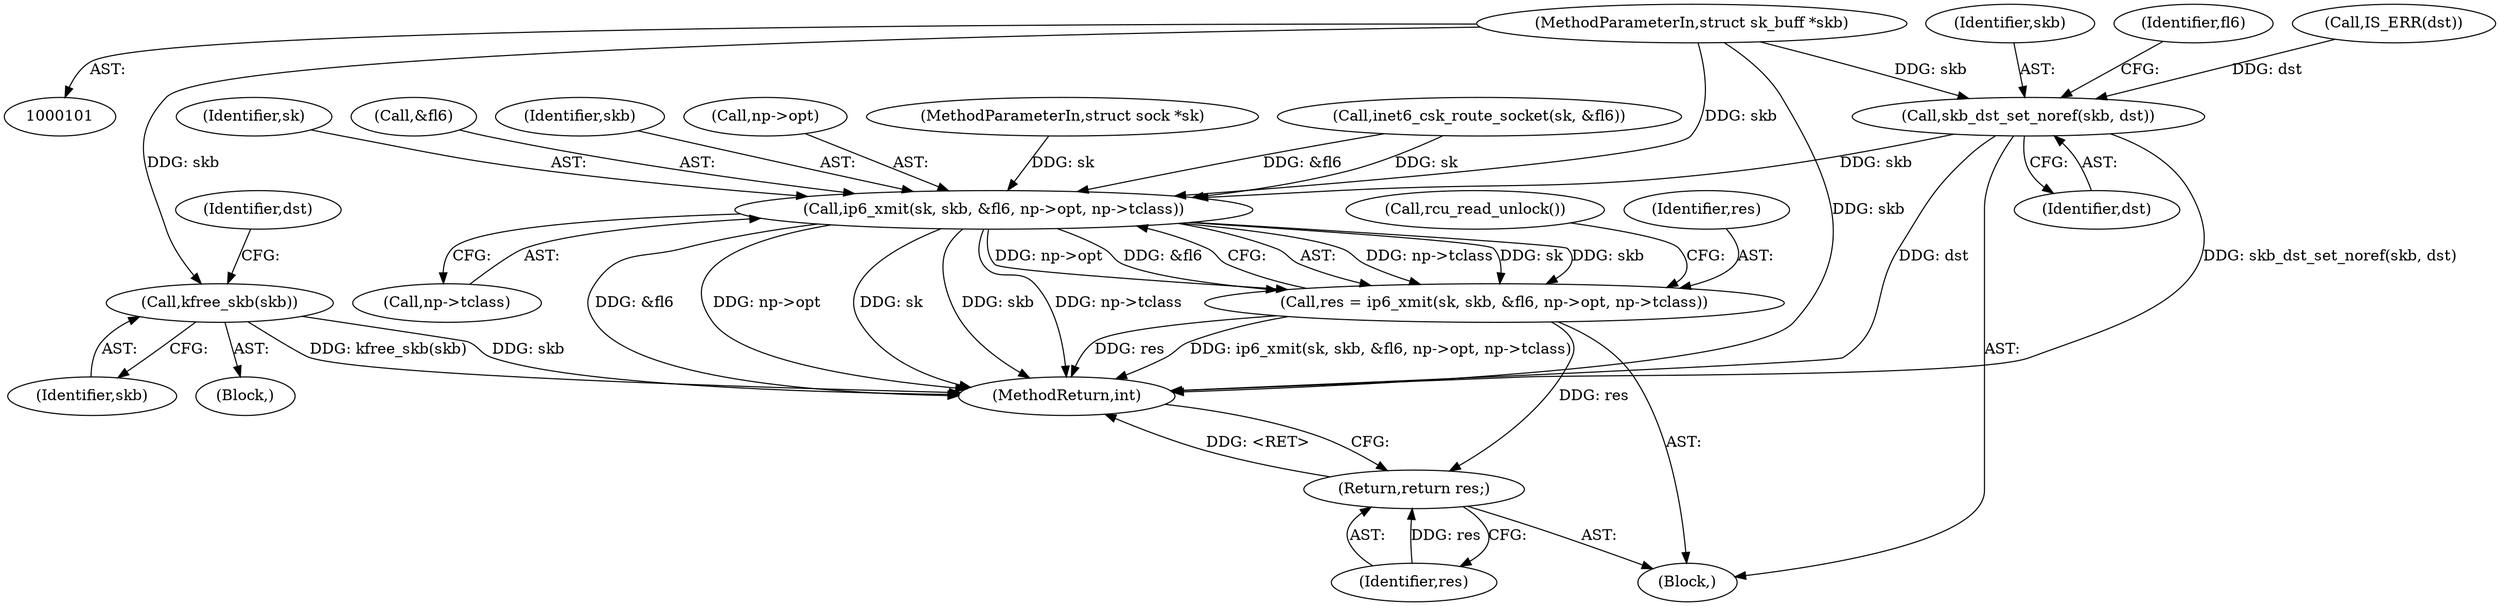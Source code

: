 digraph "1_linux_45f6fad84cc305103b28d73482b344d7f5b76f39_9@pointer" {
"1000103" [label="(MethodParameterIn,struct sk_buff *skb)"];
"1000136" [label="(Call,kfree_skb(skb))"];
"1000142" [label="(Call,skb_dst_set_noref(skb, dst))"];
"1000154" [label="(Call,ip6_xmit(sk, skb, &fl6, np->opt, np->tclass))"];
"1000152" [label="(Call,res = ip6_xmit(sk, skb, &fl6, np->opt, np->tclass))"];
"1000166" [label="(Return,return res;)"];
"1000166" [label="(Return,return res;)"];
"1000143" [label="(Identifier,skb)"];
"1000137" [label="(Identifier,skb)"];
"1000167" [label="(Identifier,res)"];
"1000155" [label="(Identifier,sk)"];
"1000157" [label="(Call,&fl6)"];
"1000140" [label="(Identifier,dst)"];
"1000165" [label="(Call,rcu_read_unlock())"];
"1000142" [label="(Call,skb_dst_set_noref(skb, dst))"];
"1000156" [label="(Identifier,skb)"];
"1000136" [label="(Call,kfree_skb(skb))"];
"1000147" [label="(Identifier,fl6)"];
"1000153" [label="(Identifier,res)"];
"1000159" [label="(Call,np->opt)"];
"1000162" [label="(Call,np->tclass)"];
"1000168" [label="(MethodReturn,int)"];
"1000103" [label="(MethodParameterIn,struct sk_buff *skb)"];
"1000102" [label="(MethodParameterIn,struct sock *sk)"];
"1000116" [label="(Call,inet6_csk_route_socket(sk, &fl6))"];
"1000154" [label="(Call,ip6_xmit(sk, skb, &fl6, np->opt, np->tclass))"];
"1000152" [label="(Call,res = ip6_xmit(sk, skb, &fl6, np->opt, np->tclass))"];
"1000105" [label="(Block,)"];
"1000121" [label="(Call,IS_ERR(dst))"];
"1000123" [label="(Block,)"];
"1000144" [label="(Identifier,dst)"];
"1000103" -> "1000101"  [label="AST: "];
"1000103" -> "1000168"  [label="DDG: skb"];
"1000103" -> "1000136"  [label="DDG: skb"];
"1000103" -> "1000142"  [label="DDG: skb"];
"1000103" -> "1000154"  [label="DDG: skb"];
"1000136" -> "1000123"  [label="AST: "];
"1000136" -> "1000137"  [label="CFG: "];
"1000137" -> "1000136"  [label="AST: "];
"1000140" -> "1000136"  [label="CFG: "];
"1000136" -> "1000168"  [label="DDG: kfree_skb(skb)"];
"1000136" -> "1000168"  [label="DDG: skb"];
"1000142" -> "1000105"  [label="AST: "];
"1000142" -> "1000144"  [label="CFG: "];
"1000143" -> "1000142"  [label="AST: "];
"1000144" -> "1000142"  [label="AST: "];
"1000147" -> "1000142"  [label="CFG: "];
"1000142" -> "1000168"  [label="DDG: skb_dst_set_noref(skb, dst)"];
"1000142" -> "1000168"  [label="DDG: dst"];
"1000121" -> "1000142"  [label="DDG: dst"];
"1000142" -> "1000154"  [label="DDG: skb"];
"1000154" -> "1000152"  [label="AST: "];
"1000154" -> "1000162"  [label="CFG: "];
"1000155" -> "1000154"  [label="AST: "];
"1000156" -> "1000154"  [label="AST: "];
"1000157" -> "1000154"  [label="AST: "];
"1000159" -> "1000154"  [label="AST: "];
"1000162" -> "1000154"  [label="AST: "];
"1000152" -> "1000154"  [label="CFG: "];
"1000154" -> "1000168"  [label="DDG: &fl6"];
"1000154" -> "1000168"  [label="DDG: np->opt"];
"1000154" -> "1000168"  [label="DDG: sk"];
"1000154" -> "1000168"  [label="DDG: skb"];
"1000154" -> "1000168"  [label="DDG: np->tclass"];
"1000154" -> "1000152"  [label="DDG: np->tclass"];
"1000154" -> "1000152"  [label="DDG: sk"];
"1000154" -> "1000152"  [label="DDG: skb"];
"1000154" -> "1000152"  [label="DDG: np->opt"];
"1000154" -> "1000152"  [label="DDG: &fl6"];
"1000116" -> "1000154"  [label="DDG: sk"];
"1000116" -> "1000154"  [label="DDG: &fl6"];
"1000102" -> "1000154"  [label="DDG: sk"];
"1000152" -> "1000105"  [label="AST: "];
"1000153" -> "1000152"  [label="AST: "];
"1000165" -> "1000152"  [label="CFG: "];
"1000152" -> "1000168"  [label="DDG: res"];
"1000152" -> "1000168"  [label="DDG: ip6_xmit(sk, skb, &fl6, np->opt, np->tclass)"];
"1000152" -> "1000166"  [label="DDG: res"];
"1000166" -> "1000105"  [label="AST: "];
"1000166" -> "1000167"  [label="CFG: "];
"1000167" -> "1000166"  [label="AST: "];
"1000168" -> "1000166"  [label="CFG: "];
"1000166" -> "1000168"  [label="DDG: <RET>"];
"1000167" -> "1000166"  [label="DDG: res"];
}

